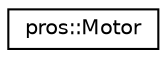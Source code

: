 digraph "Graphical Class Hierarchy"
{
 // LATEX_PDF_SIZE
  edge [fontname="Helvetica",fontsize="10",labelfontname="Helvetica",labelfontsize="10"];
  node [fontname="Helvetica",fontsize="10",shape=record];
  rankdir="LR";
  Node0 [label="pros::Motor",height=0.2,width=0.4,color="black", fillcolor="white", style="filled",URL="$classpros_1_1Motor.html",tooltip=" "];
}

